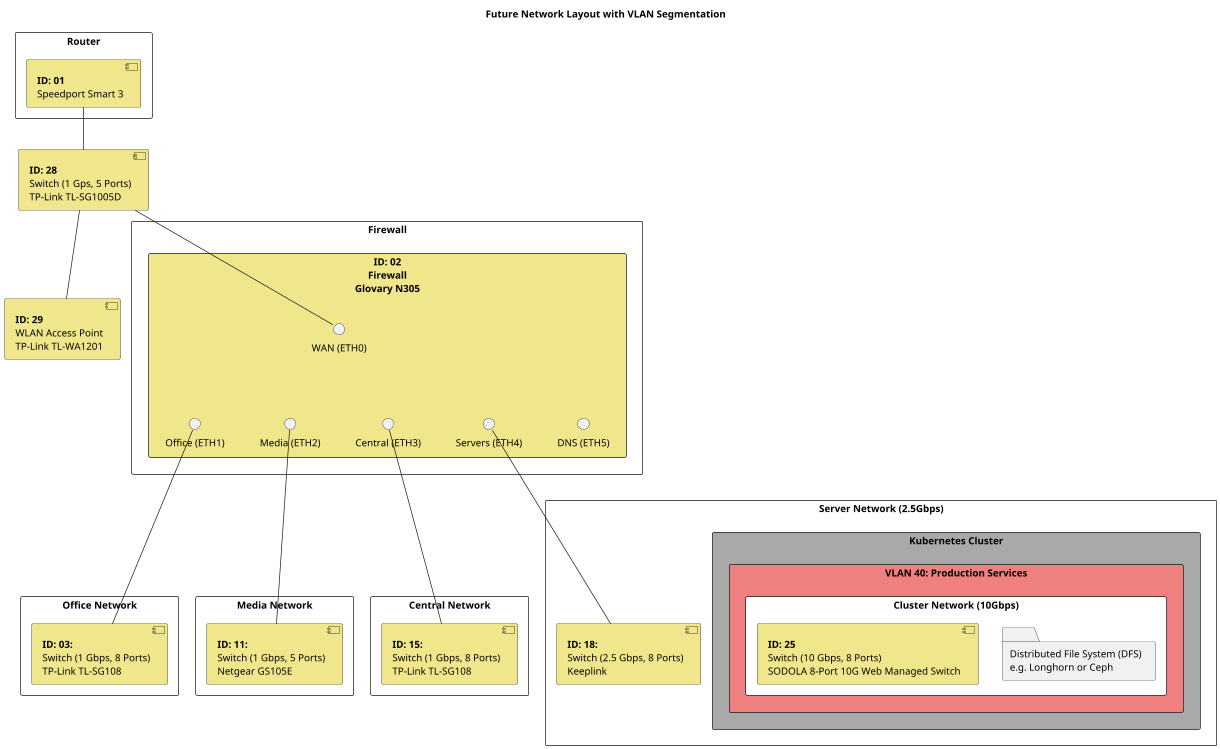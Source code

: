 @startuml
title Future Network Layout with VLAN Segmentation

skinparam maxWidth 2000
skinparam maxHeight 900
scale 0.7

skinparam component {
    BackgroundColor Khaki
    BorderColor Black
    FontColor Black
}

rectangle "Router" as Router {
    [**ID: 01**\nSpeedport Smart 3] as ROUTER_DEVICE
}

[**ID: 28**\nSwitch (1 Gps, 5 Ports)\nTP-Link TL-SG1005D] as SWITCH_REPEATER

[**ID: 29**\nWLAN Access Point\nTP-Link TL-WA1201] as REPEATER

rectangle "Firewall" as DOMAIN_FIREWALL {
	rectangle "**ID: 02**\nFirewall\nGlovary N305" as FW_DEVICE #Khaki {
    		circle "WAN (ETH0)" as FW_ETH_WAN
    		circle "Office (ETH1)" as FW_ETHERNET_OFFICE
    		circle "Media (ETH2)" as FW_ETHERNET_MEDIA
    		circle "Central (ETH3)" as FW_ETH_CENTRAL
    		circle "Servers (ETH4)" as FW_ETH_SERVERS
    		circle "DNS (ETH5)" as FW_ETH_FREE
	}
}

rectangle "Media Network" as Media {
    [**ID: 11:**\nSwitch (1 Gbps, 5 Ports)\nNetgear GS105E] as SWITCH_MEDIA
}

rectangle "Central Network" as Central {
    [**ID: 15:**\nSwitch (1 Gbps, 8 Ports)\nTP-Link TL-SG108] as SWITCH_CENTRAL
}

rectangle "Office Network" as Office {
    [**ID: 03:**\nSwitch (1 Gbps, 8 Ports)\nTP-Link TL-SG108] as SWITCH_OFFICE 
}

rectangle "Server Network (2.5Gbps)" as ServerNet {
    [**ID: 18:**\nSwitch (2.5 Gbps, 8 Ports)\nKeeplink] as SWITCH_SERVERS

    rectangle "Kubernetes Cluster" as K8s #Darkgrey {
	    rectangle "VLAN 40: Production Services" as VLAN40 #LightCoral {
		rectangle "Cluster Network (10Gbps)" as ClusterNet #White {
    			folder "Distributed File System (DFS)\ne.g. Longhorn or Ceph" as DFS
        		[**ID: 25**\nSwitch (10 Gbps, 8 Ports)\nSODOLA 8-Port 10G Web Managed Switch] as SWITCH_CLUSTER
	}
    	  }
     }
}

ROUTER_DEVICE -- SWITCH_REPEATER
SWITCH_REPEATER -- REPEATER
SWITCH_REPEATER -- FW_ETH_WAN

FW_ETH_WAN -[hidden]- FW_ETHERNET_OFFICE
FW_ETH_WAN -[hidden]- FW_ETHERNET_MEDIA
FW_ETH_WAN -[hidden]- FW_ETH_CENTRAL
FW_ETH_WAN -[hidden]- FW_ETH_SERVERS
FW_ETH_WAN -[hidden]- FW_ETH_FREE

FW_ETHERNET_OFFICE --- SWITCH_OFFICE
FW_ETHERNET_MEDIA --- SWITCH_MEDIA
FW_ETH_CENTRAL --- SWITCH_CENTRAL
FW_ETH_SERVERS --- SWITCH_SERVERS


@enduml

